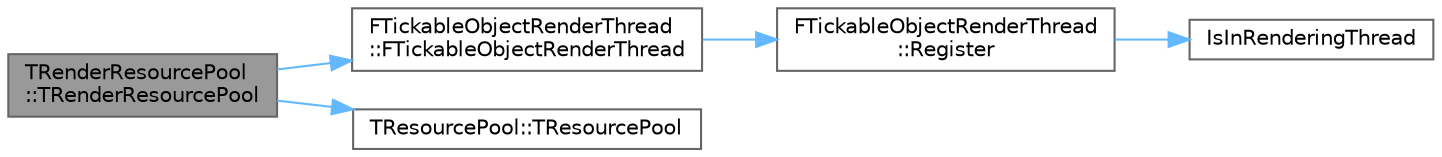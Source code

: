 digraph "TRenderResourcePool::TRenderResourcePool"
{
 // INTERACTIVE_SVG=YES
 // LATEX_PDF_SIZE
  bgcolor="transparent";
  edge [fontname=Helvetica,fontsize=10,labelfontname=Helvetica,labelfontsize=10];
  node [fontname=Helvetica,fontsize=10,shape=box,height=0.2,width=0.4];
  rankdir="LR";
  Node1 [id="Node000001",label="TRenderResourcePool\l::TRenderResourcePool",height=0.2,width=0.4,color="gray40", fillcolor="grey60", style="filled", fontcolor="black",tooltip="Constructor with policy argument."];
  Node1 -> Node2 [id="edge1_Node000001_Node000002",color="steelblue1",style="solid",tooltip=" "];
  Node2 [id="Node000002",label="FTickableObjectRenderThread\l::FTickableObjectRenderThread",height=0.2,width=0.4,color="grey40", fillcolor="white", style="filled",URL="$d3/dda/classFTickableObjectRenderThread.html#aab499e65741b6c29cfad92f7bb23258a",tooltip="Registers this instance with the static array of tickable objects."];
  Node2 -> Node3 [id="edge2_Node000002_Node000003",color="steelblue1",style="solid",tooltip=" "];
  Node3 [id="Node000003",label="FTickableObjectRenderThread\l::Register",height=0.2,width=0.4,color="grey40", fillcolor="white", style="filled",URL="$d3/dda/classFTickableObjectRenderThread.html#ae4d6e15bb3f6a361adb67a3d0338b27c",tooltip="Registers the object for ticking."];
  Node3 -> Node4 [id="edge3_Node000003_Node000004",color="steelblue1",style="solid",tooltip=" "];
  Node4 [id="Node000004",label="IsInRenderingThread",height=0.2,width=0.4,color="grey40", fillcolor="white", style="filled",URL="$d5/d8c/CoreGlobals_8h.html#ad1dc9bdc37ca4a19c64d5ffb8bc877d0",tooltip=" "];
  Node1 -> Node5 [id="edge4_Node000001_Node000005",color="steelblue1",style="solid",tooltip=" "];
  Node5 [id="Node000005",label="TResourcePool::TResourcePool",height=0.2,width=0.4,color="grey40", fillcolor="white", style="filled",URL="$dd/da2/classTResourcePool.html#ac40d79f66fde0b9fb1f7ea9c64b6e7b9",tooltip=" "];
}

